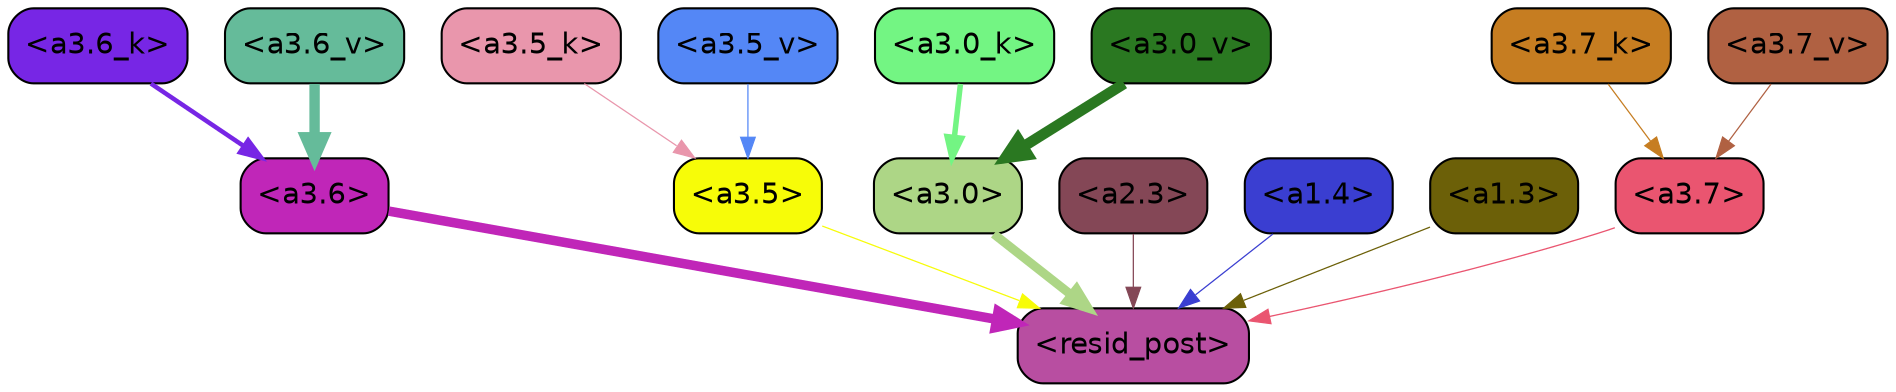 strict digraph "" {
	graph [bgcolor=transparent,
		layout=dot,
		overlap=false,
		splines=true
	];
	"<a3.7>"	[color=black,
		fillcolor="#ea5570",
		fontname=Helvetica,
		shape=box,
		style="filled, rounded"];
	"<resid_post>"	[color=black,
		fillcolor="#b84ea1",
		fontname=Helvetica,
		shape=box,
		style="filled, rounded"];
	"<a3.7>" -> "<resid_post>"	[color="#ea5570",
		penwidth=0.6239100098609924];
	"<a3.6>"	[color=black,
		fillcolor="#c026b8",
		fontname=Helvetica,
		shape=box,
		style="filled, rounded"];
	"<a3.6>" -> "<resid_post>"	[color="#c026b8",
		penwidth=4.569062113761902];
	"<a3.5>"	[color=black,
		fillcolor="#f7fc08",
		fontname=Helvetica,
		shape=box,
		style="filled, rounded"];
	"<a3.5>" -> "<resid_post>"	[color="#f7fc08",
		penwidth=0.6];
	"<a3.0>"	[color=black,
		fillcolor="#add686",
		fontname=Helvetica,
		shape=box,
		style="filled, rounded"];
	"<a3.0>" -> "<resid_post>"	[color="#add686",
		penwidth=4.283544182777405];
	"<a2.3>"	[color=black,
		fillcolor="#844756",
		fontname=Helvetica,
		shape=box,
		style="filled, rounded"];
	"<a2.3>" -> "<resid_post>"	[color="#844756",
		penwidth=0.6];
	"<a1.4>"	[color=black,
		fillcolor="#3a3ed1",
		fontname=Helvetica,
		shape=box,
		style="filled, rounded"];
	"<a1.4>" -> "<resid_post>"	[color="#3a3ed1",
		penwidth=0.6];
	"<a1.3>"	[color=black,
		fillcolor="#6c6008",
		fontname=Helvetica,
		shape=box,
		style="filled, rounded"];
	"<a1.3>" -> "<resid_post>"	[color="#6c6008",
		penwidth=0.6];
	"<a3.7_k>"	[color=black,
		fillcolor="#c67d21",
		fontname=Helvetica,
		shape=box,
		style="filled, rounded"];
	"<a3.7_k>" -> "<a3.7>"	[color="#c67d21",
		penwidth=0.6];
	"<a3.6_k>"	[color=black,
		fillcolor="#7726e5",
		fontname=Helvetica,
		shape=box,
		style="filled, rounded"];
	"<a3.6_k>" -> "<a3.6>"	[color="#7726e5",
		penwidth=2.1760786175727844];
	"<a3.5_k>"	[color=black,
		fillcolor="#e996ac",
		fontname=Helvetica,
		shape=box,
		style="filled, rounded"];
	"<a3.5_k>" -> "<a3.5>"	[color="#e996ac",
		penwidth=0.6];
	"<a3.0_k>"	[color=black,
		fillcolor="#73f583",
		fontname=Helvetica,
		shape=box,
		style="filled, rounded"];
	"<a3.0_k>" -> "<a3.0>"	[color="#73f583",
		penwidth=2.632905662059784];
	"<a3.7_v>"	[color=black,
		fillcolor="#b06142",
		fontname=Helvetica,
		shape=box,
		style="filled, rounded"];
	"<a3.7_v>" -> "<a3.7>"	[color="#b06142",
		penwidth=0.6];
	"<a3.6_v>"	[color=black,
		fillcolor="#65bb9a",
		fontname=Helvetica,
		shape=box,
		style="filled, rounded"];
	"<a3.6_v>" -> "<a3.6>"	[color="#65bb9a",
		penwidth=4.981305837631226];
	"<a3.5_v>"	[color=black,
		fillcolor="#5487f6",
		fontname=Helvetica,
		shape=box,
		style="filled, rounded"];
	"<a3.5_v>" -> "<a3.5>"	[color="#5487f6",
		penwidth=0.6];
	"<a3.0_v>"	[color=black,
		fillcolor="#2a7821",
		fontname=Helvetica,
		shape=box,
		style="filled, rounded"];
	"<a3.0_v>" -> "<a3.0>"	[color="#2a7821",
		penwidth=5.168330669403076];
}
